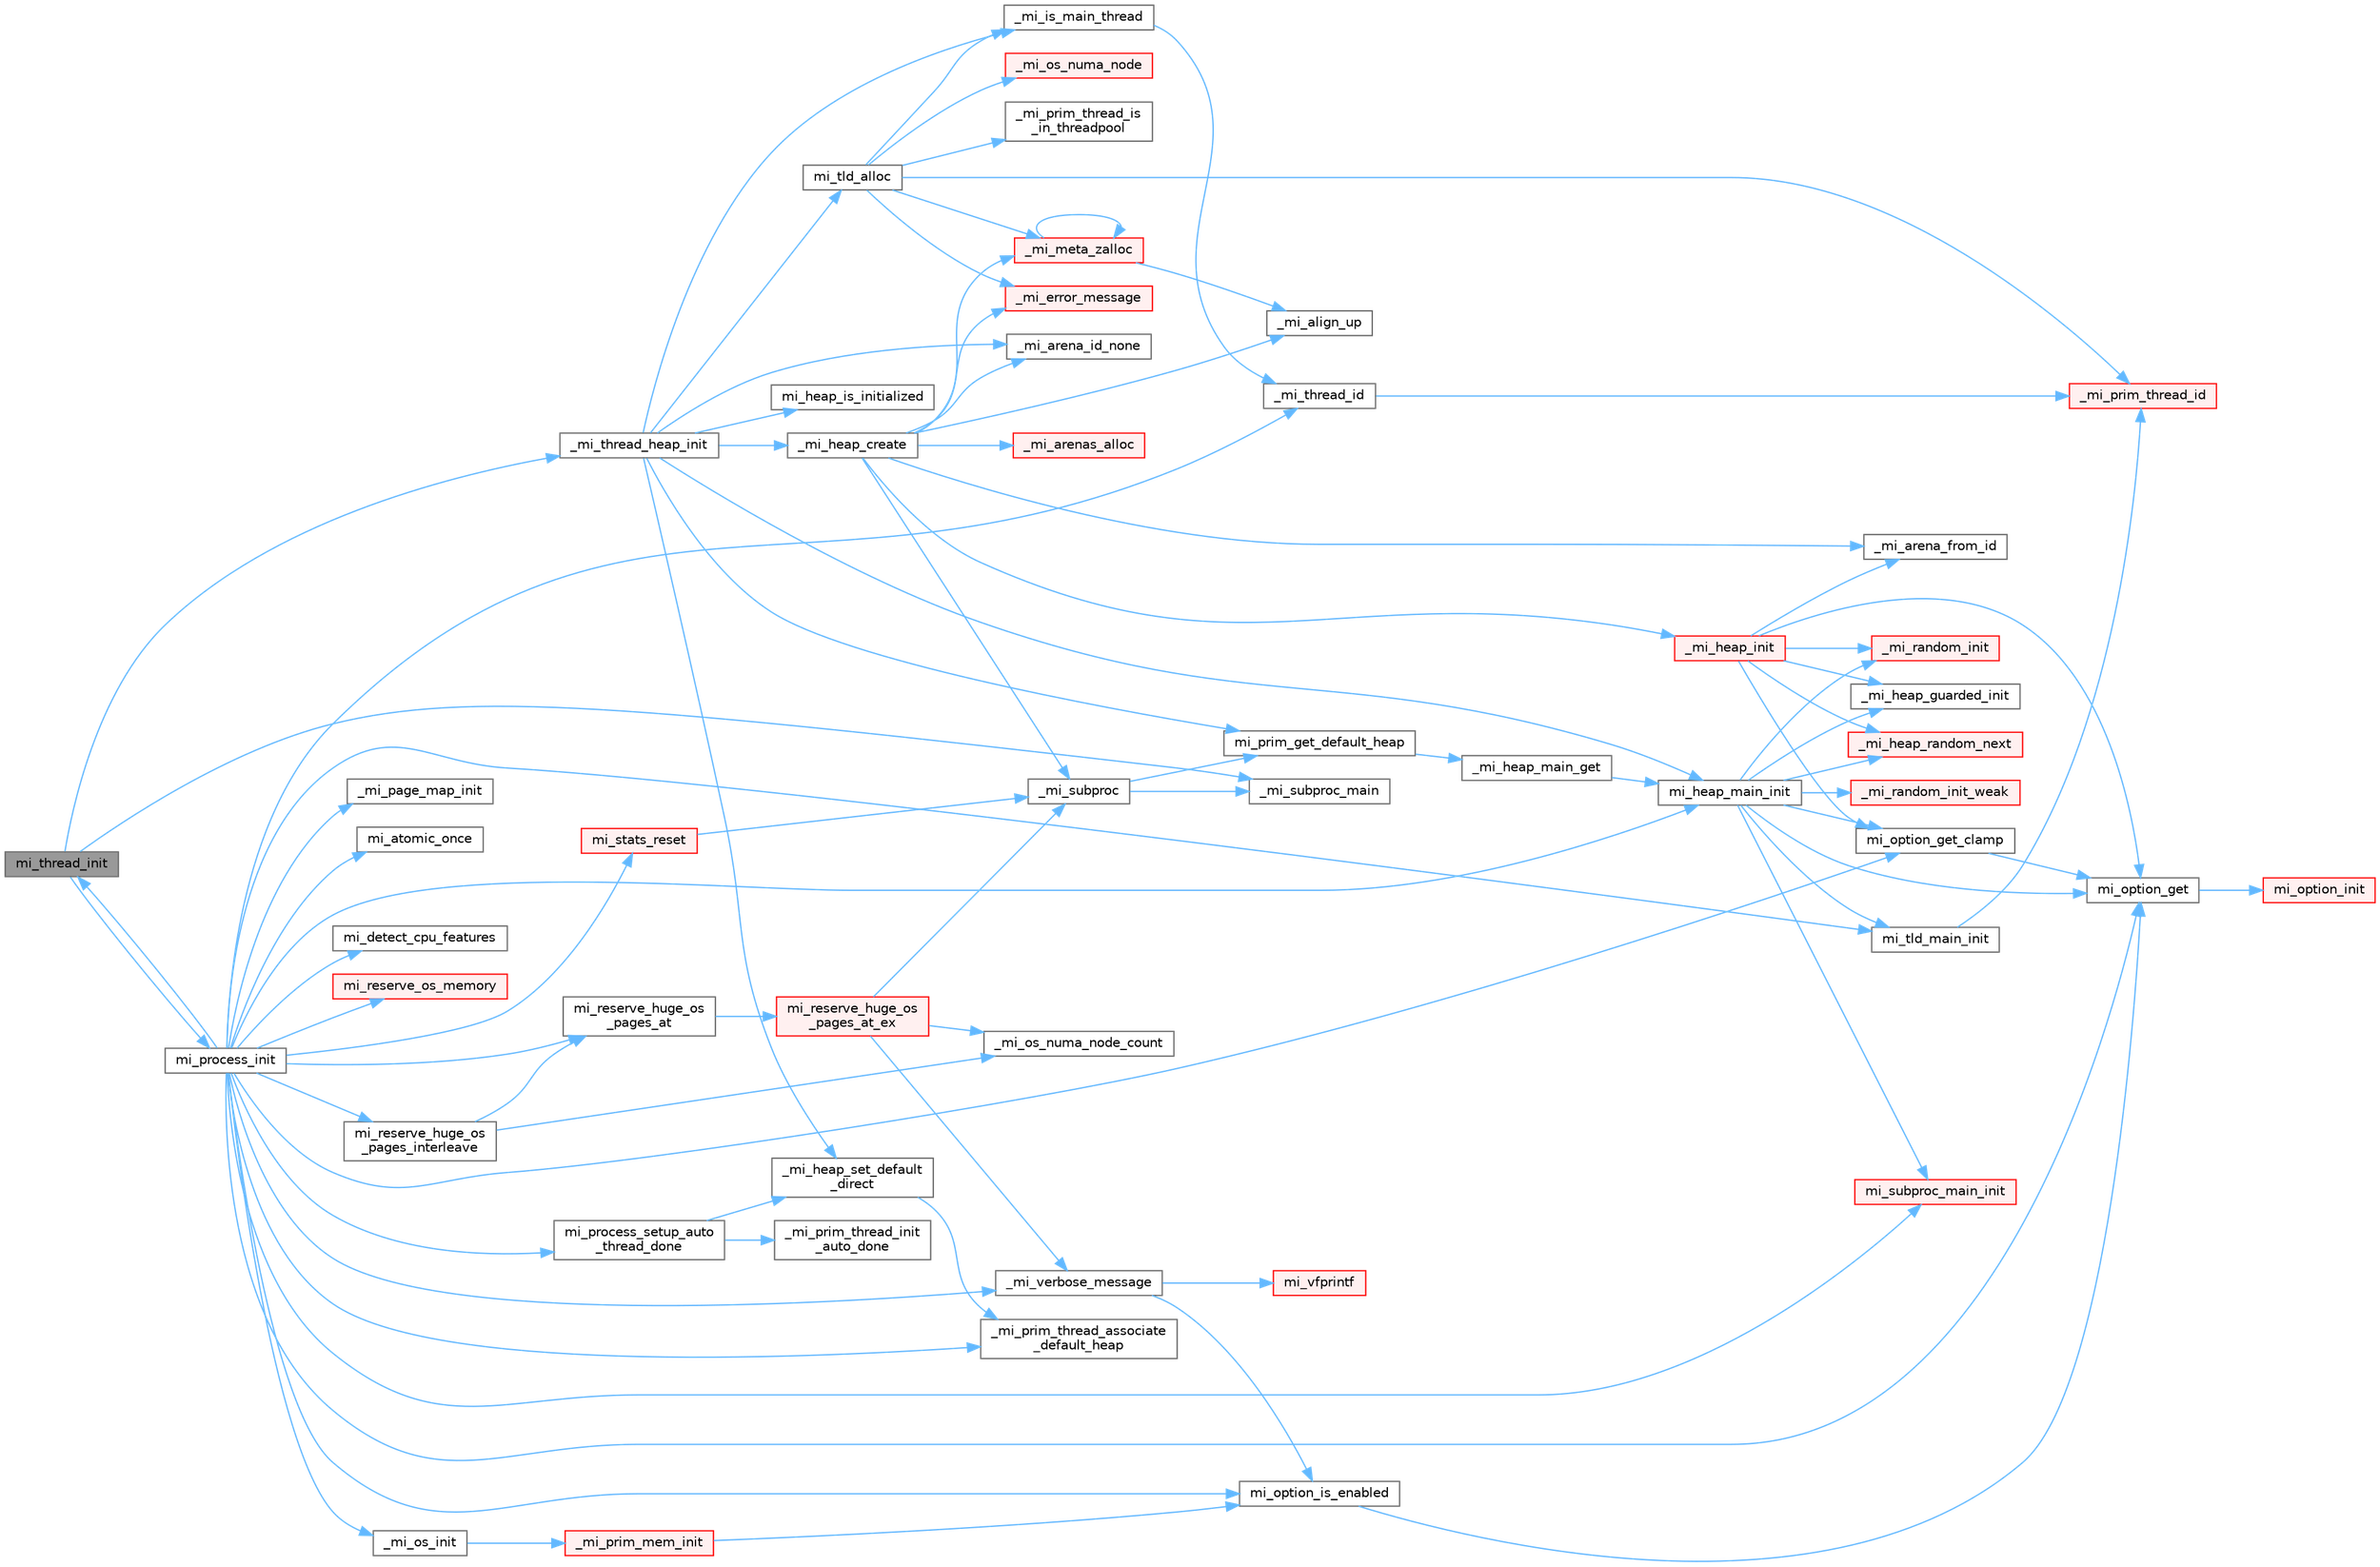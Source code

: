 digraph "mi_thread_init"
{
 // LATEX_PDF_SIZE
  bgcolor="transparent";
  edge [fontname=Helvetica,fontsize=10,labelfontname=Helvetica,labelfontsize=10];
  node [fontname=Helvetica,fontsize=10,shape=box,height=0.2,width=0.4];
  rankdir="LR";
  Node1 [id="Node000001",label="mi_thread_init",height=0.2,width=0.4,color="gray40", fillcolor="grey60", style="filled", fontcolor="black",tooltip=" "];
  Node1 -> Node2 [id="edge1_Node000001_Node000002",color="steelblue1",style="solid",tooltip=" "];
  Node2 [id="Node000002",label="_mi_subproc_main",height=0.2,width=0.4,color="grey40", fillcolor="white", style="filled",URL="$_e_a_s_t_l_2packages_2mimalloc_2src_2init_8c.html#ab41c4f33f8195e6f62d943dc4d0a8d8a",tooltip=" "];
  Node1 -> Node3 [id="edge2_Node000001_Node000003",color="steelblue1",style="solid",tooltip=" "];
  Node3 [id="Node000003",label="_mi_thread_heap_init",height=0.2,width=0.4,color="grey40", fillcolor="white", style="filled",URL="$_e_a_s_t_l_2packages_2mimalloc_2src_2init_8c.html#a0283a919d877156b297aadd6725d0a04",tooltip=" "];
  Node3 -> Node4 [id="edge3_Node000003_Node000004",color="steelblue1",style="solid",tooltip=" "];
  Node4 [id="Node000004",label="_mi_arena_id_none",height=0.2,width=0.4,color="grey40", fillcolor="white", style="filled",URL="$arena_8c.html#a3f182e53b3afc059fe50cb4ad6756dc1",tooltip=" "];
  Node3 -> Node5 [id="edge4_Node000003_Node000005",color="steelblue1",style="solid",tooltip=" "];
  Node5 [id="Node000005",label="_mi_heap_create",height=0.2,width=0.4,color="grey40", fillcolor="white", style="filled",URL="$heap_8c.html#ab157bb90e19404331b916893a0ad27a2",tooltip=" "];
  Node5 -> Node6 [id="edge5_Node000005_Node000006",color="steelblue1",style="solid",tooltip=" "];
  Node6 [id="Node000006",label="_mi_align_up",height=0.2,width=0.4,color="grey40", fillcolor="white", style="filled",URL="$_e_a_s_t_l_2packages_2mimalloc_2include_2mimalloc_2internal_8h.html#a7f35944d44d8a16365072023dd19e0da",tooltip=" "];
  Node5 -> Node7 [id="edge6_Node000005_Node000007",color="steelblue1",style="solid",tooltip=" "];
  Node7 [id="Node000007",label="_mi_arena_from_id",height=0.2,width=0.4,color="grey40", fillcolor="white", style="filled",URL="$arena_8c.html#a3b9deaaeb6e6725448b686d3025260ef",tooltip=" "];
  Node5 -> Node4 [id="edge7_Node000005_Node000004",color="steelblue1",style="solid",tooltip=" "];
  Node5 -> Node8 [id="edge8_Node000005_Node000008",color="steelblue1",style="solid",tooltip=" "];
  Node8 [id="Node000008",label="_mi_arenas_alloc",height=0.2,width=0.4,color="red", fillcolor="#FFF0F0", style="filled",URL="$arena_8c.html#aef9cc60b19204b141072ef923ee3d76f",tooltip=" "];
  Node5 -> Node140 [id="edge9_Node000005_Node000140",color="steelblue1",style="solid",tooltip=" "];
  Node140 [id="Node000140",label="_mi_error_message",height=0.2,width=0.4,color="red", fillcolor="#FFF0F0", style="filled",URL="$options_8c.html#a2bebc073bcaac71658e57bb260c2e426",tooltip=" "];
  Node5 -> Node239 [id="edge10_Node000005_Node000239",color="steelblue1",style="solid",tooltip=" "];
  Node239 [id="Node000239",label="_mi_heap_init",height=0.2,width=0.4,color="red", fillcolor="#FFF0F0", style="filled",URL="$heap_8c.html#a699ed0543c15171845b3778021c7d1c2",tooltip=" "];
  Node239 -> Node7 [id="edge11_Node000239_Node000007",color="steelblue1",style="solid",tooltip=" "];
  Node239 -> Node108 [id="edge12_Node000239_Node000108",color="steelblue1",style="solid",tooltip=" "];
  Node108 [id="Node000108",label="_mi_heap_guarded_init",height=0.2,width=0.4,color="grey40", fillcolor="white", style="filled",URL="$_e_a_s_t_l_2packages_2mimalloc_2src_2init_8c.html#a70e3672a1e08dcb5e7e311d403693394",tooltip=" "];
  Node239 -> Node109 [id="edge13_Node000239_Node000109",color="steelblue1",style="solid",tooltip=" "];
  Node109 [id="Node000109",label="_mi_heap_random_next",height=0.2,width=0.4,color="red", fillcolor="#FFF0F0", style="filled",URL="$heap_8c.html#a68ddb5f2c595ea9d4e8d450342b4713c",tooltip=" "];
  Node239 -> Node115 [id="edge14_Node000239_Node000115",color="steelblue1",style="solid",tooltip=" "];
  Node115 [id="Node000115",label="_mi_random_init",height=0.2,width=0.4,color="red", fillcolor="#FFF0F0", style="filled",URL="$random_8c.html#aca9dc8a900f1b727e326063778b2eee1",tooltip=" "];
  Node239 -> Node26 [id="edge15_Node000239_Node000026",color="steelblue1",style="solid",tooltip=" "];
  Node26 [id="Node000026",label="mi_option_get",height=0.2,width=0.4,color="grey40", fillcolor="white", style="filled",URL="$group__options.html#ga7e8af195cc81d3fa64ccf2662caa565a",tooltip=" "];
  Node26 -> Node27 [id="edge16_Node000026_Node000027",color="steelblue1",style="solid",tooltip=" "];
  Node27 [id="Node000027",label="mi_option_init",height=0.2,width=0.4,color="red", fillcolor="#FFF0F0", style="filled",URL="$options_8c.html#a61970c5b942f29a5dea8a39742421cfe",tooltip=" "];
  Node239 -> Node85 [id="edge17_Node000239_Node000085",color="steelblue1",style="solid",tooltip=" "];
  Node85 [id="Node000085",label="mi_option_get_clamp",height=0.2,width=0.4,color="grey40", fillcolor="white", style="filled",URL="$group__options.html#ga96ad9c406338bd314cfe878cfc9bf723",tooltip=" "];
  Node85 -> Node26 [id="edge18_Node000085_Node000026",color="steelblue1",style="solid",tooltip=" "];
  Node5 -> Node244 [id="edge19_Node000005_Node000244",color="steelblue1",style="solid",tooltip=" "];
  Node244 [id="Node000244",label="_mi_meta_zalloc",height=0.2,width=0.4,color="red", fillcolor="#FFF0F0", style="filled",URL="$arena-meta_8c.html#a31a659497b10a801687c27c99ab780ae",tooltip=" "];
  Node244 -> Node6 [id="edge20_Node000244_Node000006",color="steelblue1",style="solid",tooltip=" "];
  Node244 -> Node244 [id="edge21_Node000244_Node000244",color="steelblue1",style="solid",tooltip=" "];
  Node5 -> Node104 [id="edge22_Node000005_Node000104",color="steelblue1",style="solid",tooltip=" "];
  Node104 [id="Node000104",label="_mi_subproc",height=0.2,width=0.4,color="grey40", fillcolor="white", style="filled",URL="$_e_a_s_t_l_2packages_2mimalloc_2src_2init_8c.html#ad7ba0b811f08490a3e64e9a7b3a03486",tooltip=" "];
  Node104 -> Node2 [id="edge23_Node000104_Node000002",color="steelblue1",style="solid",tooltip=" "];
  Node104 -> Node105 [id="edge24_Node000104_Node000105",color="steelblue1",style="solid",tooltip=" "];
  Node105 [id="Node000105",label="mi_prim_get_default_heap",height=0.2,width=0.4,color="grey40", fillcolor="white", style="filled",URL="$prim_8h.html#a986e62564728229db3ccecbd6e97fd98",tooltip=" "];
  Node105 -> Node106 [id="edge25_Node000105_Node000106",color="steelblue1",style="solid",tooltip=" "];
  Node106 [id="Node000106",label="_mi_heap_main_get",height=0.2,width=0.4,color="grey40", fillcolor="white", style="filled",URL="$_e_a_s_t_l_2packages_2mimalloc_2src_2init_8c.html#a1feeb4148fb048caf23361152895a55c",tooltip=" "];
  Node106 -> Node107 [id="edge26_Node000106_Node000107",color="steelblue1",style="solid",tooltip=" "];
  Node107 [id="Node000107",label="mi_heap_main_init",height=0.2,width=0.4,color="grey40", fillcolor="white", style="filled",URL="$_e_a_s_t_l_2packages_2mimalloc_2src_2init_8c.html#a5d8b12ae7942ecf3eb4e8ffd313a263a",tooltip=" "];
  Node107 -> Node108 [id="edge27_Node000107_Node000108",color="steelblue1",style="solid",tooltip=" "];
  Node107 -> Node109 [id="edge28_Node000107_Node000109",color="steelblue1",style="solid",tooltip=" "];
  Node107 -> Node115 [id="edge29_Node000107_Node000115",color="steelblue1",style="solid",tooltip=" "];
  Node107 -> Node128 [id="edge30_Node000107_Node000128",color="steelblue1",style="solid",tooltip=" "];
  Node128 [id="Node000128",label="_mi_random_init_weak",height=0.2,width=0.4,color="red", fillcolor="#FFF0F0", style="filled",URL="$random_8c.html#a6bfdbdbf180aa56ff5697e0f2e3ca49a",tooltip=" "];
  Node107 -> Node26 [id="edge31_Node000107_Node000026",color="steelblue1",style="solid",tooltip=" "];
  Node107 -> Node85 [id="edge32_Node000107_Node000085",color="steelblue1",style="solid",tooltip=" "];
  Node107 -> Node129 [id="edge33_Node000107_Node000129",color="steelblue1",style="solid",tooltip=" "];
  Node129 [id="Node000129",label="mi_subproc_main_init",height=0.2,width=0.4,color="red", fillcolor="#FFF0F0", style="filled",URL="$_e_a_s_t_l_2packages_2mimalloc_2src_2init_8c.html#a51b6f4fa5d8cbde3881bf41e2a9d7a73",tooltip=" "];
  Node107 -> Node131 [id="edge34_Node000107_Node000131",color="steelblue1",style="solid",tooltip=" "];
  Node131 [id="Node000131",label="mi_tld_main_init",height=0.2,width=0.4,color="grey40", fillcolor="white", style="filled",URL="$_e_a_s_t_l_2packages_2mimalloc_2src_2init_8c.html#a5b314759773d0dc745240cdf90e7f1b0",tooltip=" "];
  Node131 -> Node45 [id="edge35_Node000131_Node000045",color="steelblue1",style="solid",tooltip=" "];
  Node45 [id="Node000045",label="_mi_prim_thread_id",height=0.2,width=0.4,color="red", fillcolor="#FFF0F0", style="filled",URL="$prim_8h.html#a3875c92cbb791d0a7c69bc1fd2df6804",tooltip=" "];
  Node3 -> Node249 [id="edge36_Node000003_Node000249",color="steelblue1",style="solid",tooltip=" "];
  Node249 [id="Node000249",label="_mi_heap_set_default\l_direct",height=0.2,width=0.4,color="grey40", fillcolor="white", style="filled",URL="$_e_a_s_t_l_2packages_2mimalloc_2src_2init_8c.html#a96662339b7c5ce88bc64ce34ac3afd62",tooltip=" "];
  Node249 -> Node250 [id="edge37_Node000249_Node000250",color="steelblue1",style="solid",tooltip=" "];
  Node250 [id="Node000250",label="_mi_prim_thread_associate\l_default_heap",height=0.2,width=0.4,color="grey40", fillcolor="white", style="filled",URL="$windows_2prim_8c.html#a14b6be498e17cdf74c6b5cb38c2ec306",tooltip=" "];
  Node3 -> Node43 [id="edge38_Node000003_Node000043",color="steelblue1",style="solid",tooltip=" "];
  Node43 [id="Node000043",label="_mi_is_main_thread",height=0.2,width=0.4,color="grey40", fillcolor="white", style="filled",URL="$_e_a_s_t_l_2packages_2mimalloc_2src_2init_8c.html#a008e0a28e7c86b15a04094d595e2c327",tooltip=" "];
  Node43 -> Node44 [id="edge39_Node000043_Node000044",color="steelblue1",style="solid",tooltip=" "];
  Node44 [id="Node000044",label="_mi_thread_id",height=0.2,width=0.4,color="grey40", fillcolor="white", style="filled",URL="$_e_a_s_t_l_2packages_2mimalloc_2src_2init_8c.html#a43068a36d7dea6ccf1e3558a27e22993",tooltip=" "];
  Node44 -> Node45 [id="edge40_Node000044_Node000045",color="steelblue1",style="solid",tooltip=" "];
  Node3 -> Node251 [id="edge41_Node000003_Node000251",color="steelblue1",style="solid",tooltip=" "];
  Node251 [id="Node000251",label="mi_heap_is_initialized",height=0.2,width=0.4,color="grey40", fillcolor="white", style="filled",URL="$_e_a_s_t_l_2packages_2mimalloc_2include_2mimalloc_2internal_8h.html#a320c7d8a15c57974d3b105558a2a55e6",tooltip=" "];
  Node3 -> Node107 [id="edge42_Node000003_Node000107",color="steelblue1",style="solid",tooltip=" "];
  Node3 -> Node105 [id="edge43_Node000003_Node000105",color="steelblue1",style="solid",tooltip=" "];
  Node3 -> Node252 [id="edge44_Node000003_Node000252",color="steelblue1",style="solid",tooltip=" "];
  Node252 [id="Node000252",label="mi_tld_alloc",height=0.2,width=0.4,color="grey40", fillcolor="white", style="filled",URL="$_e_a_s_t_l_2packages_2mimalloc_2src_2init_8c.html#a69e326a3e850840d14a624a21cf66520",tooltip=" "];
  Node252 -> Node140 [id="edge45_Node000252_Node000140",color="steelblue1",style="solid",tooltip=" "];
  Node252 -> Node43 [id="edge46_Node000252_Node000043",color="steelblue1",style="solid",tooltip=" "];
  Node252 -> Node244 [id="edge47_Node000252_Node000244",color="steelblue1",style="solid",tooltip=" "];
  Node252 -> Node253 [id="edge48_Node000252_Node000253",color="steelblue1",style="solid",tooltip=" "];
  Node253 [id="Node000253",label="_mi_os_numa_node",height=0.2,width=0.4,color="red", fillcolor="#FFF0F0", style="filled",URL="$os_8c.html#a87bf5dee86fa26ec1cfb519539d1c7aa",tooltip=" "];
  Node252 -> Node45 [id="edge49_Node000252_Node000045",color="steelblue1",style="solid",tooltip=" "];
  Node252 -> Node257 [id="edge50_Node000252_Node000257",color="steelblue1",style="solid",tooltip=" "];
  Node257 [id="Node000257",label="_mi_prim_thread_is\l_in_threadpool",height=0.2,width=0.4,color="grey40", fillcolor="white", style="filled",URL="$windows_2prim_8c.html#aeb1429fbac0d95c6d38a018007360ba4",tooltip=" "];
  Node1 -> Node258 [id="edge51_Node000001_Node000258",color="steelblue1",style="solid",tooltip=" "];
  Node258 [id="Node000258",label="mi_process_init",height=0.2,width=0.4,color="grey40", fillcolor="white", style="filled",URL="$_e_a_s_t_l_2packages_2mimalloc_2src_2init_8c.html#a33e54ec86fc7da4bebb673429c399402",tooltip=" "];
  Node258 -> Node259 [id="edge52_Node000258_Node000259",color="steelblue1",style="solid",tooltip=" "];
  Node259 [id="Node000259",label="_mi_os_init",height=0.2,width=0.4,color="grey40", fillcolor="white", style="filled",URL="$os_8c.html#a01926e5fc23db557b912d0f3a9b09944",tooltip=" "];
  Node259 -> Node260 [id="edge53_Node000259_Node000260",color="steelblue1",style="solid",tooltip=" "];
  Node260 [id="Node000260",label="_mi_prim_mem_init",height=0.2,width=0.4,color="red", fillcolor="#FFF0F0", style="filled",URL="$windows_2prim_8c.html#a5f95deaa4c625e888392c68c62b5b8de",tooltip=" "];
  Node260 -> Node25 [id="edge54_Node000260_Node000025",color="steelblue1",style="solid",tooltip=" "];
  Node25 [id="Node000025",label="mi_option_is_enabled",height=0.2,width=0.4,color="grey40", fillcolor="white", style="filled",URL="$group__options.html#ga459ad98f18b3fc9275474807fe0ca188",tooltip=" "];
  Node25 -> Node26 [id="edge55_Node000025_Node000026",color="steelblue1",style="solid",tooltip=" "];
  Node258 -> Node267 [id="edge56_Node000258_Node000267",color="steelblue1",style="solid",tooltip=" "];
  Node267 [id="Node000267",label="_mi_page_map_init",height=0.2,width=0.4,color="grey40", fillcolor="white", style="filled",URL="$_e_a_s_t_l_2packages_2mimalloc_2include_2mimalloc_2internal_8h.html#ab1d5d43c1d7d0d4adfd96fdb7270ca4b",tooltip=" "];
  Node258 -> Node250 [id="edge57_Node000258_Node000250",color="steelblue1",style="solid",tooltip=" "];
  Node258 -> Node44 [id="edge58_Node000258_Node000044",color="steelblue1",style="solid",tooltip=" "];
  Node258 -> Node88 [id="edge59_Node000258_Node000088",color="steelblue1",style="solid",tooltip=" "];
  Node88 [id="Node000088",label="_mi_verbose_message",height=0.2,width=0.4,color="grey40", fillcolor="white", style="filled",URL="$options_8c.html#ab9890036c5acb25eacd13bec3a6b0c68",tooltip=" "];
  Node88 -> Node25 [id="edge60_Node000088_Node000025",color="steelblue1",style="solid",tooltip=" "];
  Node88 -> Node54 [id="edge61_Node000088_Node000054",color="steelblue1",style="solid",tooltip=" "];
  Node54 [id="Node000054",label="mi_vfprintf",height=0.2,width=0.4,color="red", fillcolor="#FFF0F0", style="filled",URL="$options_8c.html#a1f31f62f178fb5309451aa44c8d25327",tooltip=" "];
  Node258 -> Node268 [id="edge62_Node000258_Node000268",color="steelblue1",style="solid",tooltip=" "];
  Node268 [id="Node000268",label="mi_atomic_once",height=0.2,width=0.4,color="grey40", fillcolor="white", style="filled",URL="$_e_a_s_t_l_2packages_2mimalloc_2include_2mimalloc_2atomic_8h.html#a3ea4d545fcae50eadc76a7ca03b53475",tooltip=" "];
  Node258 -> Node269 [id="edge63_Node000258_Node000269",color="steelblue1",style="solid",tooltip=" "];
  Node269 [id="Node000269",label="mi_detect_cpu_features",height=0.2,width=0.4,color="grey40", fillcolor="white", style="filled",URL="$_e_a_s_t_l_2packages_2mimalloc_2src_2init_8c.html#ade89d31aa0867668ae0dda8c6e543638",tooltip=" "];
  Node258 -> Node107 [id="edge64_Node000258_Node000107",color="steelblue1",style="solid",tooltip=" "];
  Node258 -> Node26 [id="edge65_Node000258_Node000026",color="steelblue1",style="solid",tooltip=" "];
  Node258 -> Node85 [id="edge66_Node000258_Node000085",color="steelblue1",style="solid",tooltip=" "];
  Node258 -> Node25 [id="edge67_Node000258_Node000025",color="steelblue1",style="solid",tooltip=" "];
  Node258 -> Node270 [id="edge68_Node000258_Node000270",color="steelblue1",style="solid",tooltip=" "];
  Node270 [id="Node000270",label="mi_process_setup_auto\l_thread_done",height=0.2,width=0.4,color="grey40", fillcolor="white", style="filled",URL="$_e_a_s_t_l_2packages_2mimalloc_2src_2init_8c.html#af68972991f40a9c01ebc1c220ba78170",tooltip=" "];
  Node270 -> Node249 [id="edge69_Node000270_Node000249",color="steelblue1",style="solid",tooltip=" "];
  Node270 -> Node271 [id="edge70_Node000270_Node000271",color="steelblue1",style="solid",tooltip=" "];
  Node271 [id="Node000271",label="_mi_prim_thread_init\l_auto_done",height=0.2,width=0.4,color="grey40", fillcolor="white", style="filled",URL="$windows_2prim_8c.html#a2017bda86f22f7ce43e72fed224bb030",tooltip=" "];
  Node258 -> Node272 [id="edge71_Node000258_Node000272",color="steelblue1",style="solid",tooltip=" "];
  Node272 [id="Node000272",label="mi_reserve_huge_os\l_pages_at",height=0.2,width=0.4,color="grey40", fillcolor="white", style="filled",URL="$group__extended.html#ga7795a13d20087447281858d2c771cca1",tooltip=" "];
  Node272 -> Node273 [id="edge72_Node000272_Node000273",color="steelblue1",style="solid",tooltip=" "];
  Node273 [id="Node000273",label="mi_reserve_huge_os\l_pages_at_ex",height=0.2,width=0.4,color="red", fillcolor="#FFF0F0", style="filled",URL="$group__extended.html#ga591aab1c2bc2ca920e33f0f9f9cb5c52",tooltip="Reserve huge OS pages (1GiB) into a single arena."];
  Node273 -> Node255 [id="edge73_Node000273_Node000255",color="steelblue1",style="solid",tooltip=" "];
  Node255 [id="Node000255",label="_mi_os_numa_node_count",height=0.2,width=0.4,color="grey40", fillcolor="white", style="filled",URL="$_e_a_s_t_l_2packages_2mimalloc_2include_2mimalloc_2internal_8h.html#a7104e74ef3302f691be1cca5120f1349",tooltip=" "];
  Node273 -> Node104 [id="edge74_Node000273_Node000104",color="steelblue1",style="solid",tooltip=" "];
  Node273 -> Node88 [id="edge75_Node000273_Node000088",color="steelblue1",style="solid",tooltip=" "];
  Node258 -> Node282 [id="edge76_Node000258_Node000282",color="steelblue1",style="solid",tooltip=" "];
  Node282 [id="Node000282",label="mi_reserve_huge_os\l_pages_interleave",height=0.2,width=0.4,color="grey40", fillcolor="white", style="filled",URL="$group__extended.html#ga3132f521fb756fc0e8ec0b74fb58df50",tooltip=" "];
  Node282 -> Node255 [id="edge77_Node000282_Node000255",color="steelblue1",style="solid",tooltip=" "];
  Node282 -> Node272 [id="edge78_Node000282_Node000272",color="steelblue1",style="solid",tooltip=" "];
  Node258 -> Node283 [id="edge79_Node000258_Node000283",color="steelblue1",style="solid",tooltip=" "];
  Node283 [id="Node000283",label="mi_reserve_os_memory",height=0.2,width=0.4,color="red", fillcolor="#FFF0F0", style="filled",URL="$group__extended.html#ga00ec3324b6b2591c7fe3677baa30a767",tooltip=" "];
  Node258 -> Node284 [id="edge80_Node000258_Node000284",color="steelblue1",style="solid",tooltip=" "];
  Node284 [id="Node000284",label="mi_stats_reset",height=0.2,width=0.4,color="red", fillcolor="#FFF0F0", style="filled",URL="$group__extended.html#ga3bb8468b8cfcc6e2a61d98aee85c5f99",tooltip="Reset statistics."];
  Node284 -> Node104 [id="edge81_Node000284_Node000104",color="steelblue1",style="solid",tooltip=" "];
  Node258 -> Node129 [id="edge82_Node000258_Node000129",color="steelblue1",style="solid",tooltip=" "];
  Node258 -> Node1 [id="edge83_Node000258_Node000001",color="steelblue1",style="solid",tooltip=" "];
  Node258 -> Node131 [id="edge84_Node000258_Node000131",color="steelblue1",style="solid",tooltip=" "];
}
